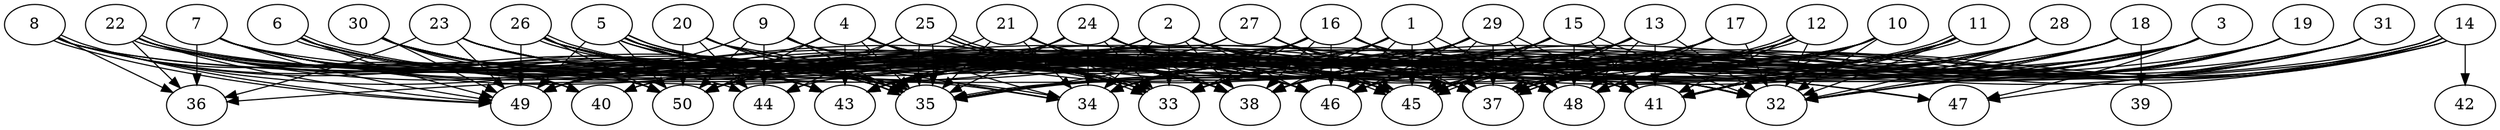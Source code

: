 // DAG automatically generated by daggen at Thu Oct  3 14:07:56 2019
// ./daggen --dot -n 50 --ccr 0.5 --fat 0.9 --regular 0.9 --density 0.9 --mindata 5242880 --maxdata 52428800 
digraph G {
  1 [size="10661888", alpha="0.01", expect_size="5330944"] 
  1 -> 33 [size ="5330944"]
  1 -> 34 [size ="5330944"]
  1 -> 37 [size ="5330944"]
  1 -> 38 [size ="5330944"]
  1 -> 43 [size ="5330944"]
  1 -> 45 [size ="5330944"]
  1 -> 46 [size ="5330944"]
  1 -> 48 [size ="5330944"]
  2 [size="35934208", alpha="0.14", expect_size="17967104"] 
  2 -> 33 [size ="17967104"]
  2 -> 34 [size ="17967104"]
  2 -> 37 [size ="17967104"]
  2 -> 38 [size ="17967104"]
  2 -> 41 [size ="17967104"]
  2 -> 43 [size ="17967104"]
  2 -> 45 [size ="17967104"]
  2 -> 46 [size ="17967104"]
  2 -> 48 [size ="17967104"]
  2 -> 49 [size ="17967104"]
  3 [size="85862400", alpha="0.12", expect_size="42931200"] 
  3 -> 32 [size ="42931200"]
  3 -> 33 [size ="42931200"]
  3 -> 35 [size ="42931200"]
  3 -> 37 [size ="42931200"]
  3 -> 38 [size ="42931200"]
  3 -> 41 [size ="42931200"]
  3 -> 43 [size ="42931200"]
  3 -> 45 [size ="42931200"]
  3 -> 46 [size ="42931200"]
  3 -> 47 [size ="42931200"]
  4 [size="83105792", alpha="0.10", expect_size="41552896"] 
  4 -> 32 [size ="41552896"]
  4 -> 33 [size ="41552896"]
  4 -> 34 [size ="41552896"]
  4 -> 35 [size ="41552896"]
  4 -> 37 [size ="41552896"]
  4 -> 38 [size ="41552896"]
  4 -> 41 [size ="41552896"]
  4 -> 43 [size ="41552896"]
  4 -> 46 [size ="41552896"]
  4 -> 49 [size ="41552896"]
  4 -> 50 [size ="41552896"]
  5 [size="46434304", alpha="0.02", expect_size="23217152"] 
  5 -> 33 [size ="23217152"]
  5 -> 33 [size ="23217152"]
  5 -> 35 [size ="23217152"]
  5 -> 35 [size ="23217152"]
  5 -> 37 [size ="23217152"]
  5 -> 38 [size ="23217152"]
  5 -> 41 [size ="23217152"]
  5 -> 43 [size ="23217152"]
  5 -> 46 [size ="23217152"]
  5 -> 49 [size ="23217152"]
  5 -> 50 [size ="23217152"]
  6 [size="66361344", alpha="0.03", expect_size="33180672"] 
  6 -> 33 [size ="33180672"]
  6 -> 35 [size ="33180672"]
  6 -> 35 [size ="33180672"]
  6 -> 38 [size ="33180672"]
  6 -> 43 [size ="33180672"]
  6 -> 46 [size ="33180672"]
  6 -> 49 [size ="33180672"]
  6 -> 50 [size ="33180672"]
  7 [size="70135808", alpha="0.09", expect_size="35067904"] 
  7 -> 33 [size ="35067904"]
  7 -> 35 [size ="35067904"]
  7 -> 36 [size ="35067904"]
  7 -> 38 [size ="35067904"]
  7 -> 41 [size ="35067904"]
  7 -> 43 [size ="35067904"]
  7 -> 44 [size ="35067904"]
  7 -> 45 [size ="35067904"]
  7 -> 49 [size ="35067904"]
  7 -> 50 [size ="35067904"]
  8 [size="58822656", alpha="0.09", expect_size="29411328"] 
  8 -> 35 [size ="29411328"]
  8 -> 36 [size ="29411328"]
  8 -> 37 [size ="29411328"]
  8 -> 38 [size ="29411328"]
  8 -> 40 [size ="29411328"]
  8 -> 43 [size ="29411328"]
  8 -> 48 [size ="29411328"]
  8 -> 49 [size ="29411328"]
  8 -> 49 [size ="29411328"]
  9 [size="13352960", alpha="0.03", expect_size="6676480"] 
  9 -> 32 [size ="6676480"]
  9 -> 33 [size ="6676480"]
  9 -> 35 [size ="6676480"]
  9 -> 38 [size ="6676480"]
  9 -> 44 [size ="6676480"]
  9 -> 45 [size ="6676480"]
  9 -> 46 [size ="6676480"]
  9 -> 48 [size ="6676480"]
  9 -> 49 [size ="6676480"]
  9 -> 50 [size ="6676480"]
  10 [size="15441920", alpha="0.08", expect_size="7720960"] 
  10 -> 32 [size ="7720960"]
  10 -> 33 [size ="7720960"]
  10 -> 35 [size ="7720960"]
  10 -> 37 [size ="7720960"]
  10 -> 38 [size ="7720960"]
  10 -> 41 [size ="7720960"]
  10 -> 46 [size ="7720960"]
  10 -> 48 [size ="7720960"]
  10 -> 49 [size ="7720960"]
  11 [size="68005888", alpha="0.15", expect_size="34002944"] 
  11 -> 32 [size ="34002944"]
  11 -> 33 [size ="34002944"]
  11 -> 37 [size ="34002944"]
  11 -> 37 [size ="34002944"]
  11 -> 38 [size ="34002944"]
  11 -> 41 [size ="34002944"]
  11 -> 43 [size ="34002944"]
  11 -> 44 [size ="34002944"]
  11 -> 45 [size ="34002944"]
  11 -> 46 [size ="34002944"]
  11 -> 48 [size ="34002944"]
  12 [size="71815168", alpha="0.11", expect_size="35907584"] 
  12 -> 32 [size ="35907584"]
  12 -> 33 [size ="35907584"]
  12 -> 35 [size ="35907584"]
  12 -> 37 [size ="35907584"]
  12 -> 38 [size ="35907584"]
  12 -> 41 [size ="35907584"]
  12 -> 43 [size ="35907584"]
  12 -> 45 [size ="35907584"]
  12 -> 45 [size ="35907584"]
  13 [size="42141696", alpha="0.02", expect_size="21070848"] 
  13 -> 32 [size ="21070848"]
  13 -> 33 [size ="21070848"]
  13 -> 35 [size ="21070848"]
  13 -> 36 [size ="21070848"]
  13 -> 37 [size ="21070848"]
  13 -> 38 [size ="21070848"]
  13 -> 41 [size ="21070848"]
  13 -> 43 [size ="21070848"]
  13 -> 45 [size ="21070848"]
  13 -> 46 [size ="21070848"]
  13 -> 48 [size ="21070848"]
  14 [size="96909312", alpha="0.13", expect_size="48454656"] 
  14 -> 32 [size ="48454656"]
  14 -> 35 [size ="48454656"]
  14 -> 35 [size ="48454656"]
  14 -> 37 [size ="48454656"]
  14 -> 37 [size ="48454656"]
  14 -> 38 [size ="48454656"]
  14 -> 42 [size ="48454656"]
  14 -> 45 [size ="48454656"]
  14 -> 48 [size ="48454656"]
  15 [size="50747392", alpha="0.20", expect_size="25373696"] 
  15 -> 32 [size ="25373696"]
  15 -> 33 [size ="25373696"]
  15 -> 34 [size ="25373696"]
  15 -> 35 [size ="25373696"]
  15 -> 38 [size ="25373696"]
  15 -> 40 [size ="25373696"]
  15 -> 41 [size ="25373696"]
  15 -> 45 [size ="25373696"]
  15 -> 46 [size ="25373696"]
  15 -> 48 [size ="25373696"]
  16 [size="62210048", alpha="0.02", expect_size="31105024"] 
  16 -> 32 [size ="31105024"]
  16 -> 33 [size ="31105024"]
  16 -> 34 [size ="31105024"]
  16 -> 35 [size ="31105024"]
  16 -> 37 [size ="31105024"]
  16 -> 38 [size ="31105024"]
  16 -> 40 [size ="31105024"]
  16 -> 46 [size ="31105024"]
  16 -> 47 [size ="31105024"]
  16 -> 48 [size ="31105024"]
  16 -> 50 [size ="31105024"]
  17 [size="78452736", alpha="0.04", expect_size="39226368"] 
  17 -> 32 [size ="39226368"]
  17 -> 33 [size ="39226368"]
  17 -> 34 [size ="39226368"]
  17 -> 37 [size ="39226368"]
  17 -> 38 [size ="39226368"]
  17 -> 46 [size ="39226368"]
  17 -> 48 [size ="39226368"]
  17 -> 50 [size ="39226368"]
  18 [size="24541184", alpha="0.02", expect_size="12270592"] 
  18 -> 32 [size ="12270592"]
  18 -> 33 [size ="12270592"]
  18 -> 34 [size ="12270592"]
  18 -> 35 [size ="12270592"]
  18 -> 37 [size ="12270592"]
  18 -> 38 [size ="12270592"]
  18 -> 39 [size ="12270592"]
  18 -> 45 [size ="12270592"]
  19 [size="64724992", alpha="0.08", expect_size="32362496"] 
  19 -> 32 [size ="32362496"]
  19 -> 35 [size ="32362496"]
  19 -> 37 [size ="32362496"]
  19 -> 38 [size ="32362496"]
  19 -> 41 [size ="32362496"]
  19 -> 45 [size ="32362496"]
  19 -> 46 [size ="32362496"]
  20 [size="78792704", alpha="0.12", expect_size="39396352"] 
  20 -> 33 [size ="39396352"]
  20 -> 34 [size ="39396352"]
  20 -> 35 [size ="39396352"]
  20 -> 37 [size ="39396352"]
  20 -> 38 [size ="39396352"]
  20 -> 44 [size ="39396352"]
  20 -> 45 [size ="39396352"]
  20 -> 50 [size ="39396352"]
  21 [size="19867648", alpha="0.17", expect_size="9933824"] 
  21 -> 32 [size ="9933824"]
  21 -> 33 [size ="9933824"]
  21 -> 34 [size ="9933824"]
  21 -> 35 [size ="9933824"]
  21 -> 37 [size ="9933824"]
  21 -> 38 [size ="9933824"]
  21 -> 45 [size ="9933824"]
  21 -> 46 [size ="9933824"]
  21 -> 49 [size ="9933824"]
  22 [size="90802176", alpha="0.07", expect_size="45401088"] 
  22 -> 33 [size ="45401088"]
  22 -> 34 [size ="45401088"]
  22 -> 34 [size ="45401088"]
  22 -> 35 [size ="45401088"]
  22 -> 36 [size ="45401088"]
  22 -> 37 [size ="45401088"]
  22 -> 40 [size ="45401088"]
  22 -> 43 [size ="45401088"]
  22 -> 45 [size ="45401088"]
  22 -> 49 [size ="45401088"]
  22 -> 50 [size ="45401088"]
  23 [size="46112768", alpha="0.13", expect_size="23056384"] 
  23 -> 33 [size ="23056384"]
  23 -> 35 [size ="23056384"]
  23 -> 36 [size ="23056384"]
  23 -> 37 [size ="23056384"]
  23 -> 38 [size ="23056384"]
  23 -> 43 [size ="23056384"]
  23 -> 45 [size ="23056384"]
  23 -> 46 [size ="23056384"]
  23 -> 49 [size ="23056384"]
  24 [size="57090048", alpha="0.15", expect_size="28545024"] 
  24 -> 33 [size ="28545024"]
  24 -> 34 [size ="28545024"]
  24 -> 35 [size ="28545024"]
  24 -> 37 [size ="28545024"]
  24 -> 38 [size ="28545024"]
  24 -> 41 [size ="28545024"]
  24 -> 43 [size ="28545024"]
  24 -> 45 [size ="28545024"]
  24 -> 46 [size ="28545024"]
  24 -> 47 [size ="28545024"]
  24 -> 49 [size ="28545024"]
  25 [size="23298048", alpha="0.04", expect_size="11649024"] 
  25 -> 32 [size ="11649024"]
  25 -> 35 [size ="11649024"]
  25 -> 35 [size ="11649024"]
  25 -> 37 [size ="11649024"]
  25 -> 38 [size ="11649024"]
  25 -> 44 [size ="11649024"]
  25 -> 45 [size ="11649024"]
  25 -> 45 [size ="11649024"]
  25 -> 46 [size ="11649024"]
  25 -> 50 [size ="11649024"]
  26 [size="21080064", alpha="0.04", expect_size="10540032"] 
  26 -> 35 [size ="10540032"]
  26 -> 35 [size ="10540032"]
  26 -> 38 [size ="10540032"]
  26 -> 41 [size ="10540032"]
  26 -> 43 [size ="10540032"]
  26 -> 45 [size ="10540032"]
  26 -> 46 [size ="10540032"]
  26 -> 49 [size ="10540032"]
  26 -> 50 [size ="10540032"]
  27 [size="30386176", alpha="0.18", expect_size="15193088"] 
  27 -> 37 [size ="15193088"]
  27 -> 43 [size ="15193088"]
  27 -> 45 [size ="15193088"]
  27 -> 48 [size ="15193088"]
  27 -> 50 [size ="15193088"]
  28 [size="51159040", alpha="0.02", expect_size="25579520"] 
  28 -> 32 [size ="25579520"]
  28 -> 37 [size ="25579520"]
  28 -> 38 [size ="25579520"]
  28 -> 41 [size ="25579520"]
  28 -> 43 [size ="25579520"]
  28 -> 46 [size ="25579520"]
  28 -> 48 [size ="25579520"]
  28 -> 50 [size ="25579520"]
  29 [size="60518400", alpha="0.06", expect_size="30259200"] 
  29 -> 34 [size ="30259200"]
  29 -> 37 [size ="30259200"]
  29 -> 38 [size ="30259200"]
  29 -> 41 [size ="30259200"]
  29 -> 43 [size ="30259200"]
  29 -> 45 [size ="30259200"]
  29 -> 46 [size ="30259200"]
  29 -> 48 [size ="30259200"]
  29 -> 50 [size ="30259200"]
  30 [size="97693696", alpha="0.11", expect_size="48846848"] 
  30 -> 33 [size ="48846848"]
  30 -> 35 [size ="48846848"]
  30 -> 38 [size ="48846848"]
  30 -> 40 [size ="48846848"]
  30 -> 43 [size ="48846848"]
  30 -> 45 [size ="48846848"]
  30 -> 46 [size ="48846848"]
  30 -> 48 [size ="48846848"]
  30 -> 49 [size ="48846848"]
  30 -> 50 [size ="48846848"]
  31 [size="62238720", alpha="0.09", expect_size="31119360"] 
  31 -> 33 [size ="31119360"]
  31 -> 40 [size ="31119360"]
  31 -> 41 [size ="31119360"]
  31 -> 45 [size ="31119360"]
  31 -> 47 [size ="31119360"]
  31 -> 48 [size ="31119360"]
  32 [size="48705536", alpha="0.20", expect_size="24352768"] 
  33 [size="82542592", alpha="0.17", expect_size="41271296"] 
  34 [size="50382848", alpha="0.13", expect_size="25191424"] 
  35 [size="24850432", alpha="0.17", expect_size="12425216"] 
  36 [size="41891840", alpha="0.12", expect_size="20945920"] 
  37 [size="63012864", alpha="0.01", expect_size="31506432"] 
  38 [size="53493760", alpha="0.14", expect_size="26746880"] 
  39 [size="61669376", alpha="0.18", expect_size="30834688"] 
  40 [size="90408960", alpha="0.16", expect_size="45204480"] 
  41 [size="50296832", alpha="0.17", expect_size="25148416"] 
  42 [size="93227008", alpha="0.14", expect_size="46613504"] 
  43 [size="91785216", alpha="0.19", expect_size="45892608"] 
  44 [size="77629440", alpha="0.14", expect_size="38814720"] 
  45 [size="42811392", alpha="0.12", expect_size="21405696"] 
  46 [size="27594752", alpha="0.12", expect_size="13797376"] 
  47 [size="83703808", alpha="0.16", expect_size="41851904"] 
  48 [size="90363904", alpha="0.09", expect_size="45181952"] 
  49 [size="61632512", alpha="0.12", expect_size="30816256"] 
  50 [size="51746816", alpha="0.14", expect_size="25873408"] 
}
